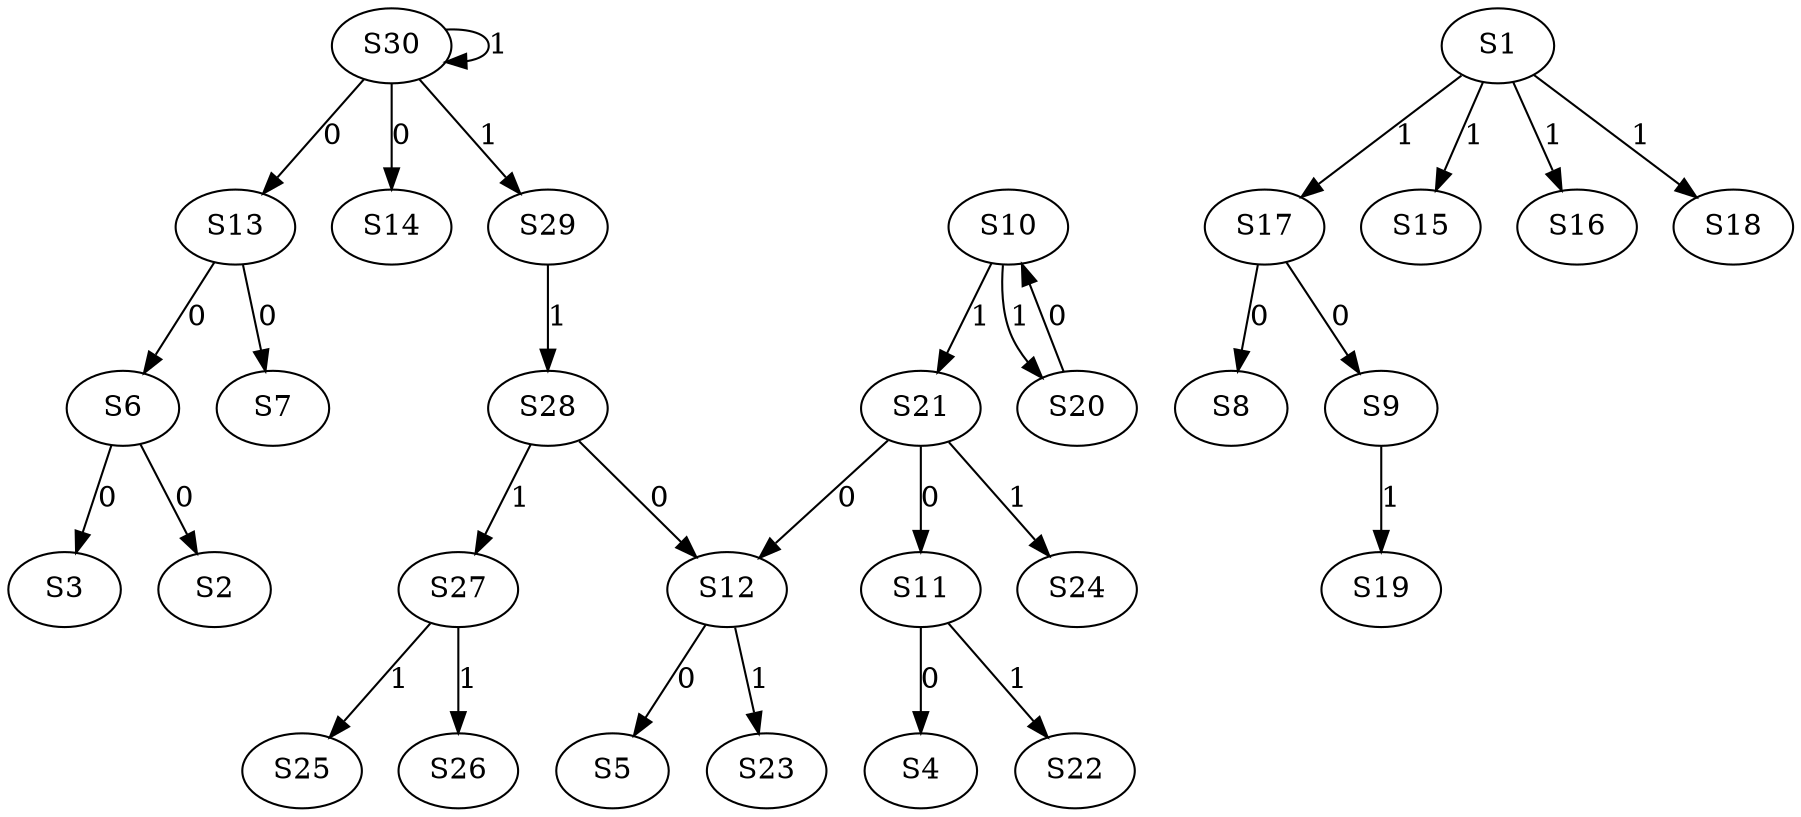 strict digraph {
	S6 -> S2 [ label = 0 ];
	S6 -> S3 [ label = 0 ];
	S11 -> S4 [ label = 0 ];
	S12 -> S5 [ label = 0 ];
	S13 -> S6 [ label = 0 ];
	S13 -> S7 [ label = 0 ];
	S17 -> S8 [ label = 0 ];
	S17 -> S9 [ label = 0 ];
	S20 -> S10 [ label = 0 ];
	S21 -> S11 [ label = 0 ];
	S28 -> S12 [ label = 0 ];
	S30 -> S13 [ label = 0 ];
	S30 -> S14 [ label = 0 ];
	S1 -> S15 [ label = 1 ];
	S1 -> S16 [ label = 1 ];
	S1 -> S17 [ label = 1 ];
	S1 -> S18 [ label = 1 ];
	S9 -> S19 [ label = 1 ];
	S10 -> S20 [ label = 1 ];
	S10 -> S21 [ label = 1 ];
	S11 -> S22 [ label = 1 ];
	S12 -> S23 [ label = 1 ];
	S21 -> S24 [ label = 1 ];
	S27 -> S25 [ label = 1 ];
	S27 -> S26 [ label = 1 ];
	S28 -> S27 [ label = 1 ];
	S29 -> S28 [ label = 1 ];
	S30 -> S29 [ label = 1 ];
	S30 -> S30 [ label = 1 ];
	S21 -> S12 [ label = 0 ];
}